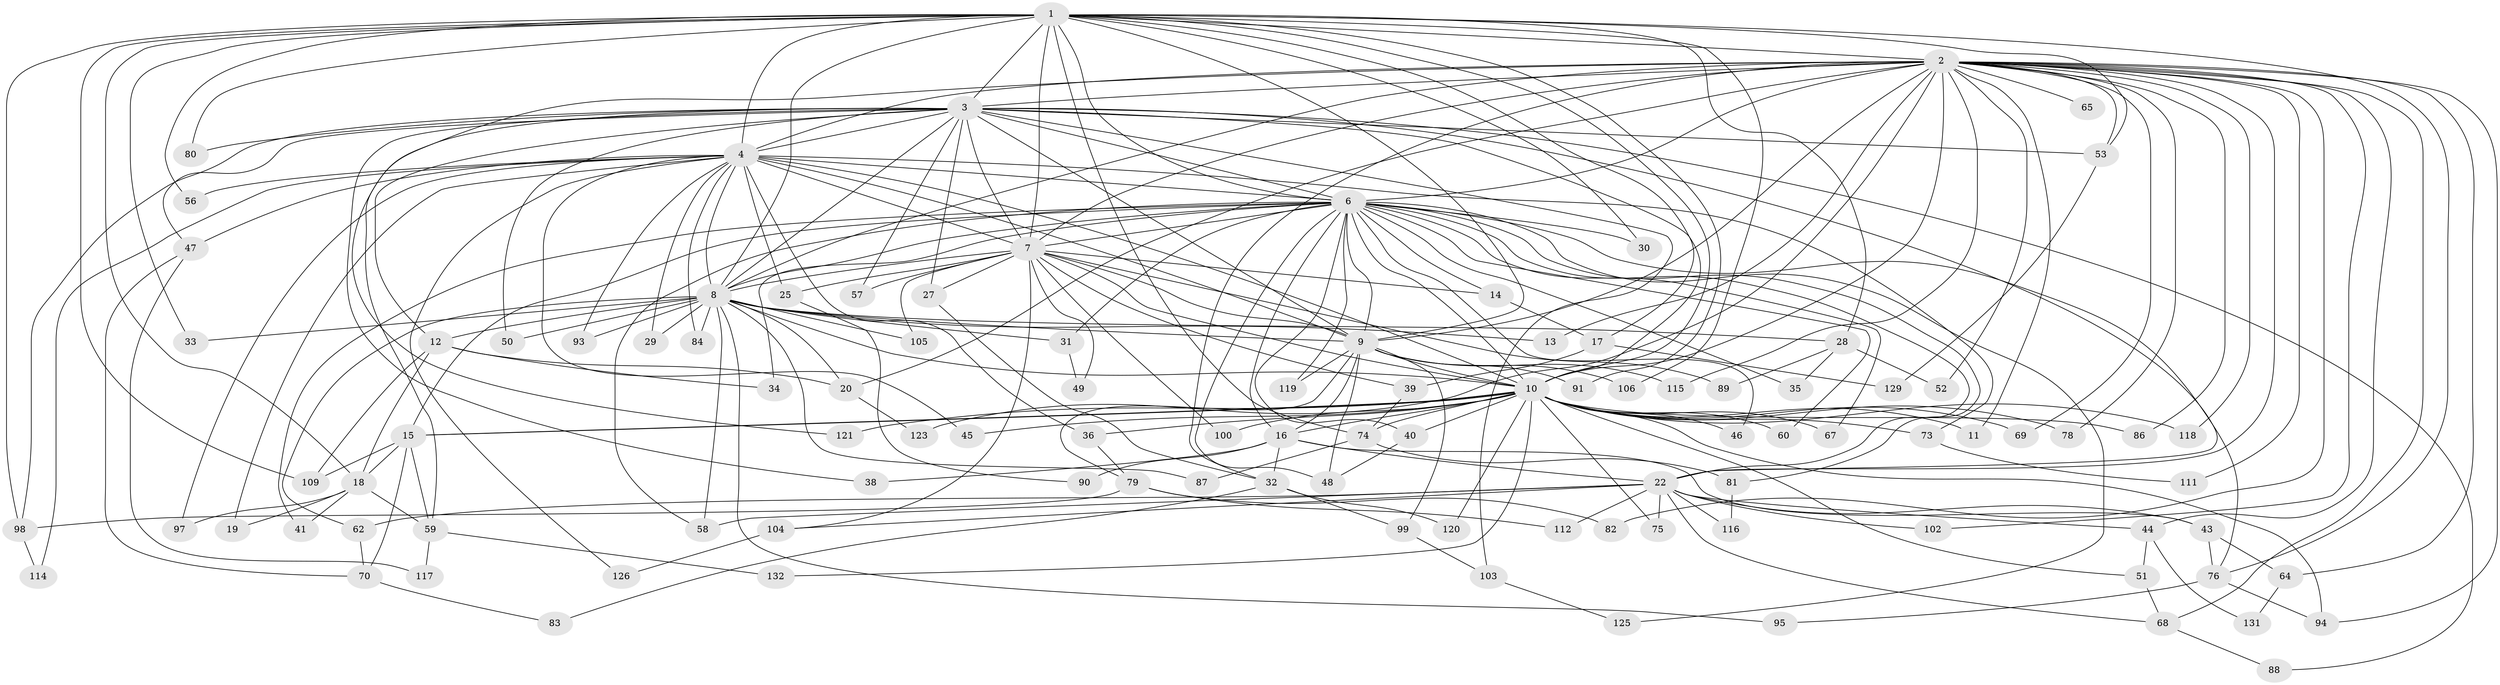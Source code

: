 // original degree distribution, {24: 0.007518796992481203, 16: 0.007518796992481203, 23: 0.007518796992481203, 25: 0.007518796992481203, 27: 0.007518796992481203, 28: 0.007518796992481203, 20: 0.007518796992481203, 26: 0.007518796992481203, 19: 0.007518796992481203, 33: 0.007518796992481203, 2: 0.5789473684210527, 6: 0.03007518796992481, 3: 0.17293233082706766, 7: 0.022556390977443608, 4: 0.08270676691729323, 5: 0.03007518796992481, 9: 0.007518796992481203}
// Generated by graph-tools (version 1.1) at 2025/41/03/06/25 10:41:38]
// undirected, 104 vertices, 243 edges
graph export_dot {
graph [start="1"]
  node [color=gray90,style=filled];
  1 [super="+55"];
  2 [super="+5"];
  3 [super="+37"];
  4 [super="+61"];
  6 [super="+63"];
  7 [super="+127"];
  8 [super="+77"];
  9 [super="+21"];
  10 [super="+54"];
  11;
  12 [super="+122"];
  13;
  14;
  15 [super="+23"];
  16 [super="+26"];
  17;
  18 [super="+24"];
  19;
  20 [super="+72"];
  22 [super="+42"];
  25;
  27;
  28;
  29;
  30;
  31;
  32 [super="+71"];
  33;
  34;
  35;
  36;
  38;
  39;
  40;
  41;
  43;
  44;
  45;
  46;
  47;
  48 [super="+66"];
  49;
  50;
  51;
  52;
  53 [super="+96"];
  56;
  57;
  58 [super="+92"];
  59 [super="+101"];
  60;
  62;
  64;
  65;
  67;
  68 [super="+108"];
  69 [super="+85"];
  70 [super="+107"];
  73 [super="+133"];
  74 [super="+124"];
  75;
  76 [super="+130"];
  78;
  79;
  80;
  81;
  82 [super="+113"];
  83;
  84;
  86;
  87;
  88;
  89;
  90;
  91;
  93;
  94 [super="+128"];
  95;
  97;
  98 [super="+110"];
  99;
  100;
  102;
  103;
  104;
  105;
  106;
  109;
  111;
  112;
  114;
  115;
  116;
  117;
  118;
  119;
  120;
  121;
  123;
  125;
  126;
  129;
  131;
  132;
  1 -- 2 [weight=2];
  1 -- 3;
  1 -- 4 [weight=2];
  1 -- 6;
  1 -- 7 [weight=2];
  1 -- 8 [weight=2];
  1 -- 9;
  1 -- 10;
  1 -- 17;
  1 -- 18;
  1 -- 28;
  1 -- 30;
  1 -- 33;
  1 -- 53;
  1 -- 56;
  1 -- 76;
  1 -- 80;
  1 -- 91;
  1 -- 98;
  1 -- 106;
  1 -- 109;
  1 -- 74;
  2 -- 3 [weight=3];
  2 -- 4 [weight=2];
  2 -- 6 [weight=2];
  2 -- 7 [weight=2];
  2 -- 8 [weight=2];
  2 -- 9 [weight=2];
  2 -- 10 [weight=2];
  2 -- 52;
  2 -- 65 [weight=2];
  2 -- 68;
  2 -- 69 [weight=2];
  2 -- 86;
  2 -- 102;
  2 -- 118;
  2 -- 64;
  2 -- 11;
  2 -- 13;
  2 -- 78;
  2 -- 82;
  2 -- 22;
  2 -- 123;
  2 -- 44;
  2 -- 111;
  2 -- 115;
  2 -- 59;
  2 -- 20;
  2 -- 32;
  2 -- 53;
  2 -- 94;
  3 -- 4;
  3 -- 6;
  3 -- 7;
  3 -- 8;
  3 -- 9;
  3 -- 10;
  3 -- 12;
  3 -- 22;
  3 -- 27;
  3 -- 38;
  3 -- 47;
  3 -- 50;
  3 -- 53;
  3 -- 57;
  3 -- 80;
  3 -- 88;
  3 -- 103;
  3 -- 121;
  3 -- 98;
  4 -- 6;
  4 -- 7;
  4 -- 8;
  4 -- 9;
  4 -- 10;
  4 -- 19;
  4 -- 25;
  4 -- 29;
  4 -- 36;
  4 -- 45;
  4 -- 47;
  4 -- 56;
  4 -- 73 [weight=2];
  4 -- 84;
  4 -- 93;
  4 -- 97;
  4 -- 114;
  4 -- 126;
  6 -- 7;
  6 -- 8;
  6 -- 9;
  6 -- 10;
  6 -- 14;
  6 -- 16;
  6 -- 30;
  6 -- 31;
  6 -- 34;
  6 -- 35;
  6 -- 40;
  6 -- 41;
  6 -- 46;
  6 -- 48;
  6 -- 60;
  6 -- 67;
  6 -- 81;
  6 -- 119;
  6 -- 125;
  6 -- 22;
  6 -- 76;
  6 -- 15;
  6 -- 58;
  7 -- 8;
  7 -- 9;
  7 -- 10;
  7 -- 14;
  7 -- 25;
  7 -- 27;
  7 -- 39;
  7 -- 49;
  7 -- 57;
  7 -- 89;
  7 -- 100;
  7 -- 104;
  7 -- 105;
  8 -- 9;
  8 -- 10 [weight=2];
  8 -- 12;
  8 -- 13;
  8 -- 20;
  8 -- 28;
  8 -- 29;
  8 -- 31;
  8 -- 33;
  8 -- 50;
  8 -- 58;
  8 -- 62;
  8 -- 84;
  8 -- 87;
  8 -- 93;
  8 -- 95;
  8 -- 105;
  9 -- 10;
  9 -- 48;
  9 -- 79;
  9 -- 91;
  9 -- 99;
  9 -- 106;
  9 -- 115;
  9 -- 119;
  9 -- 16;
  10 -- 11;
  10 -- 15;
  10 -- 15;
  10 -- 16;
  10 -- 36;
  10 -- 40;
  10 -- 45;
  10 -- 46;
  10 -- 51;
  10 -- 60;
  10 -- 67;
  10 -- 69;
  10 -- 73;
  10 -- 74;
  10 -- 75;
  10 -- 78;
  10 -- 86;
  10 -- 94;
  10 -- 100;
  10 -- 118;
  10 -- 120;
  10 -- 121;
  10 -- 132;
  12 -- 18;
  12 -- 20;
  12 -- 34;
  12 -- 109;
  14 -- 17;
  15 -- 59;
  15 -- 70;
  15 -- 109;
  15 -- 18;
  16 -- 32;
  16 -- 38;
  16 -- 90;
  16 -- 22;
  16 -- 43;
  17 -- 39;
  17 -- 129;
  18 -- 19;
  18 -- 41;
  18 -- 97;
  18 -- 59;
  20 -- 123;
  22 -- 58;
  22 -- 75;
  22 -- 104;
  22 -- 112;
  22 -- 68;
  22 -- 102;
  22 -- 43;
  22 -- 44;
  22 -- 116;
  22 -- 62;
  25 -- 90;
  27 -- 32;
  28 -- 35;
  28 -- 52;
  28 -- 89;
  31 -- 49;
  32 -- 83;
  32 -- 99;
  32 -- 120;
  36 -- 79;
  39 -- 74;
  40 -- 48;
  43 -- 64;
  43 -- 76;
  44 -- 51;
  44 -- 131;
  47 -- 117;
  47 -- 70;
  51 -- 68;
  53 -- 129;
  59 -- 117;
  59 -- 132;
  62 -- 70;
  64 -- 131;
  68 -- 88;
  70 -- 83;
  73 -- 111;
  74 -- 81;
  74 -- 87;
  76 -- 94;
  76 -- 95;
  79 -- 82 [weight=2];
  79 -- 98;
  79 -- 112;
  81 -- 116;
  98 -- 114;
  99 -- 103;
  103 -- 125;
  104 -- 126;
}
